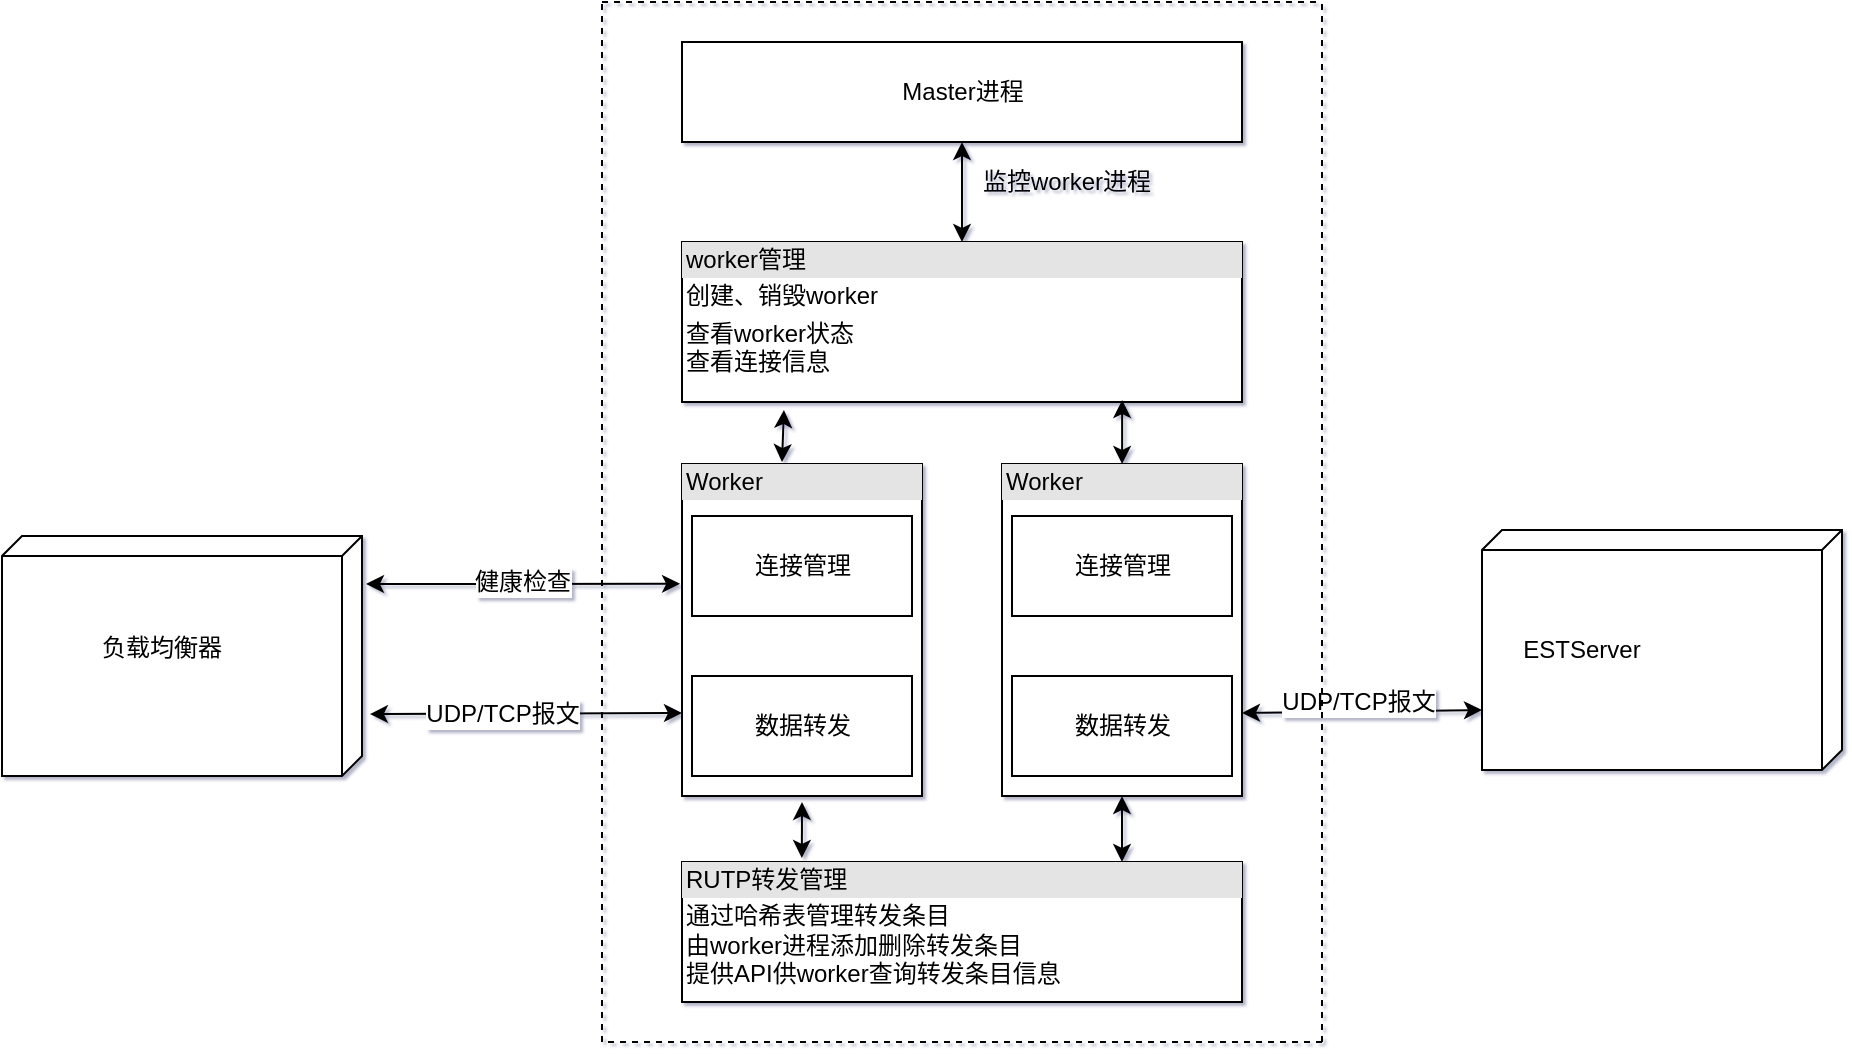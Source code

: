 <mxfile version="10.7.7" type="github"><diagram id="-9bf29eAVw2-J7C11IjU" name="Page-1"><mxGraphModel dx="529" dy="-114" grid="0" gridSize="10" guides="1" tooltips="0" connect="0" arrows="1" fold="1" page="1" pageScale="1" pageWidth="827" pageHeight="1169" math="0" shadow="1"><root><mxCell id="0"/><mxCell id="1" parent="0"/><mxCell id="MRelIzDnt0XDYrl03Ye9-9" value="Master进程" style="html=1;" vertex="1" parent="1"><mxGeometry x="280" y="290" width="280" height="50" as="geometry"/></mxCell><mxCell id="MRelIzDnt0XDYrl03Ye9-16" value="&lt;div style=&quot;box-sizing: border-box ; width: 100% ; background: #e4e4e4 ; padding: 2px&quot;&gt;worker管理&lt;/div&gt;&lt;table style=&quot;width: 100% ; font-size: 1em&quot; cellpadding=&quot;2&quot; cellspacing=&quot;0&quot;&gt;&lt;tbody&gt;&lt;tr&gt;&lt;td&gt;创建、销毁worker&lt;/td&gt;&lt;td&gt;&lt;/td&gt;&lt;/tr&gt;&lt;tr&gt;&lt;td&gt;查看worker状态&lt;br&gt;查看连接信息&lt;/td&gt;&lt;td&gt;&lt;br&gt;&lt;/td&gt;&lt;/tr&gt;&lt;tr&gt;&lt;td&gt;&lt;/td&gt;&lt;td&gt;&lt;br&gt;&lt;/td&gt;&lt;/tr&gt;&lt;/tbody&gt;&lt;/table&gt;" style="verticalAlign=top;align=left;overflow=fill;html=1;" vertex="1" parent="1"><mxGeometry x="280" y="390" width="280" height="80" as="geometry"/></mxCell><mxCell id="MRelIzDnt0XDYrl03Ye9-19" value="" style="endArrow=classic;startArrow=classic;html=1;entryX=0.5;entryY=1;entryDx=0;entryDy=0;" edge="1" parent="1" source="MRelIzDnt0XDYrl03Ye9-16" target="MRelIzDnt0XDYrl03Ye9-9"><mxGeometry width="50" height="50" relative="1" as="geometry"><mxPoint x="310" y="380" as="sourcePoint"/><mxPoint x="360" y="330" as="targetPoint"/></mxGeometry></mxCell><mxCell id="MRelIzDnt0XDYrl03Ye9-21" value="监控worker进程" style="text;html=1;strokeColor=none;fillColor=none;align=center;verticalAlign=middle;whiteSpace=wrap;rounded=0;" vertex="1" parent="1"><mxGeometry x="425" y="350" width="95" height="20" as="geometry"/></mxCell><mxCell id="MRelIzDnt0XDYrl03Ye9-22" value="&lt;div style=&quot;box-sizing: border-box ; width: 100% ; background: #e4e4e4 ; padding: 2px&quot;&gt;Worker&lt;/div&gt;&lt;table style=&quot;width: 100% ; font-size: 1em&quot; cellpadding=&quot;2&quot; cellspacing=&quot;0&quot;&gt;&lt;tbody&gt;&lt;tr&gt;&lt;td&gt;&lt;br&gt;&lt;/td&gt;&lt;td&gt;&lt;br&gt;&lt;/td&gt;&lt;/tr&gt;&lt;tr&gt;&lt;td&gt;&lt;br&gt;&lt;/td&gt;&lt;td&gt;&lt;br&gt;&lt;/td&gt;&lt;/tr&gt;&lt;tr&gt;&lt;td&gt;&lt;/td&gt;&lt;td&gt;&lt;br&gt;&lt;/td&gt;&lt;/tr&gt;&lt;/tbody&gt;&lt;/table&gt;" style="verticalAlign=top;align=left;overflow=fill;html=1;" vertex="1" parent="1"><mxGeometry x="280" y="501" width="120" height="166" as="geometry"/></mxCell><mxCell id="MRelIzDnt0XDYrl03Ye9-23" value="数据转发" style="html=1;" vertex="1" parent="1"><mxGeometry x="285" y="607" width="110" height="50" as="geometry"/></mxCell><mxCell id="MRelIzDnt0XDYrl03Ye9-24" value="连接管理" style="html=1;" vertex="1" parent="1"><mxGeometry x="285" y="527" width="110" height="50" as="geometry"/></mxCell><mxCell id="MRelIzDnt0XDYrl03Ye9-27" value="&lt;div style=&quot;box-sizing: border-box ; width: 100% ; background: #e4e4e4 ; padding: 2px&quot;&gt;Worker&lt;/div&gt;&lt;table style=&quot;width: 100% ; font-size: 1em&quot; cellpadding=&quot;2&quot; cellspacing=&quot;0&quot;&gt;&lt;tbody&gt;&lt;tr&gt;&lt;td&gt;&lt;br&gt;&lt;/td&gt;&lt;td&gt;&lt;br&gt;&lt;/td&gt;&lt;/tr&gt;&lt;tr&gt;&lt;td&gt;&lt;br&gt;&lt;/td&gt;&lt;td&gt;&lt;br&gt;&lt;/td&gt;&lt;/tr&gt;&lt;tr&gt;&lt;td&gt;&lt;/td&gt;&lt;td&gt;&lt;br&gt;&lt;/td&gt;&lt;/tr&gt;&lt;/tbody&gt;&lt;/table&gt;" style="verticalAlign=top;align=left;overflow=fill;html=1;" vertex="1" parent="1"><mxGeometry x="440" y="501" width="120" height="166" as="geometry"/></mxCell><mxCell id="MRelIzDnt0XDYrl03Ye9-28" value="数据转发" style="html=1;" vertex="1" parent="1"><mxGeometry x="445" y="607" width="110" height="50" as="geometry"/></mxCell><mxCell id="MRelIzDnt0XDYrl03Ye9-29" value="连接管理" style="html=1;" vertex="1" parent="1"><mxGeometry x="445" y="527" width="110" height="50" as="geometry"/></mxCell><mxCell id="MRelIzDnt0XDYrl03Ye9-30" value="" style="endArrow=classic;startArrow=classic;html=1;exitX=0.182;exitY=1.05;exitDx=0;exitDy=0;exitPerimeter=0;" edge="1" parent="1" source="MRelIzDnt0XDYrl03Ye9-16"><mxGeometry width="50" height="50" relative="1" as="geometry"><mxPoint x="340" y="480" as="sourcePoint"/><mxPoint x="330" y="500" as="targetPoint"/></mxGeometry></mxCell><mxCell id="MRelIzDnt0XDYrl03Ye9-31" value="" style="endArrow=classic;startArrow=classic;html=1;exitX=0.786;exitY=0.988;exitDx=0;exitDy=0;exitPerimeter=0;" edge="1" parent="1" source="MRelIzDnt0XDYrl03Ye9-16" target="MRelIzDnt0XDYrl03Ye9-27"><mxGeometry width="50" height="50" relative="1" as="geometry"><mxPoint x="280" y="740" as="sourcePoint"/><mxPoint x="330" y="690" as="targetPoint"/></mxGeometry></mxCell><mxCell id="MRelIzDnt0XDYrl03Ye9-32" value="&lt;div style=&quot;box-sizing: border-box ; width: 100% ; background: #e4e4e4 ; padding: 2px&quot;&gt;RUTP转发管理&lt;/div&gt;&lt;table style=&quot;width: 100% ; font-size: 1em&quot; cellpadding=&quot;2&quot; cellspacing=&quot;0&quot;&gt;&lt;tbody&gt;&lt;tr&gt;&lt;td&gt;通过哈希表管理转发条目&lt;br&gt;由worker进程添加删除转发条目&lt;br&gt;提供API供worker查询转发条目信息&lt;/td&gt;&lt;td&gt;&lt;br&gt;&lt;/td&gt;&lt;/tr&gt;&lt;tr&gt;&lt;td&gt;&lt;br&gt;&lt;/td&gt;&lt;td&gt;&lt;br&gt;&lt;/td&gt;&lt;/tr&gt;&lt;tr&gt;&lt;td&gt;&lt;/td&gt;&lt;td&gt;&lt;br&gt;&lt;/td&gt;&lt;/tr&gt;&lt;/tbody&gt;&lt;/table&gt;" style="verticalAlign=top;align=left;overflow=fill;html=1;" vertex="1" parent="1"><mxGeometry x="280" y="700" width="280" height="70" as="geometry"/></mxCell><mxCell id="MRelIzDnt0XDYrl03Ye9-33" value="" style="endArrow=classic;startArrow=classic;html=1;entryX=0.214;entryY=-0.029;entryDx=0;entryDy=0;entryPerimeter=0;" edge="1" parent="1" target="MRelIzDnt0XDYrl03Ye9-32"><mxGeometry width="50" height="50" relative="1" as="geometry"><mxPoint x="340" y="670" as="sourcePoint"/><mxPoint x="330" y="700" as="targetPoint"/></mxGeometry></mxCell><mxCell id="MRelIzDnt0XDYrl03Ye9-34" value="" style="endArrow=classic;startArrow=classic;html=1;exitX=0.5;exitY=1;exitDx=0;exitDy=0;" edge="1" parent="1" source="MRelIzDnt0XDYrl03Ye9-27"><mxGeometry width="50" height="50" relative="1" as="geometry"><mxPoint x="280" y="840" as="sourcePoint"/><mxPoint x="500" y="700" as="targetPoint"/></mxGeometry></mxCell><mxCell id="MRelIzDnt0XDYrl03Ye9-38" value="" style="verticalAlign=top;align=left;spacingTop=8;spacingLeft=2;spacingRight=12;shape=cube;size=10;direction=south;fontStyle=4;html=1;" vertex="1" parent="1"><mxGeometry x="-60" y="537" width="180" height="120" as="geometry"/></mxCell><mxCell id="MRelIzDnt0XDYrl03Ye9-39" value="负载均衡器" style="text;html=1;strokeColor=none;fillColor=none;align=center;verticalAlign=middle;whiteSpace=wrap;rounded=0;" vertex="1" parent="1"><mxGeometry x="-50" y="579" width="140" height="28" as="geometry"/></mxCell><mxCell id="MRelIzDnt0XDYrl03Ye9-58" value="" style="endArrow=classic;startArrow=classic;html=1;entryX=0;entryY=0.75;entryDx=0;entryDy=0;exitX=0.742;exitY=-0.022;exitDx=0;exitDy=0;exitPerimeter=0;" edge="1" parent="1" source="MRelIzDnt0XDYrl03Ye9-38" target="MRelIzDnt0XDYrl03Ye9-22"><mxGeometry width="50" height="50" relative="1" as="geometry"><mxPoint x="-60" y="840" as="sourcePoint"/><mxPoint x="-10" y="790" as="targetPoint"/></mxGeometry></mxCell><mxCell id="MRelIzDnt0XDYrl03Ye9-59" value="UDP/TCP报文" style="text;html=1;resizable=0;points=[];align=center;verticalAlign=middle;labelBackgroundColor=#ffffff;" vertex="1" connectable="0" parent="MRelIzDnt0XDYrl03Ye9-58"><mxGeometry x="-0.154" relative="1" as="geometry"><mxPoint as="offset"/></mxGeometry></mxCell><mxCell id="MRelIzDnt0XDYrl03Ye9-60" value="" style="endArrow=classic;startArrow=classic;html=1;entryX=-0.008;entryY=0.361;entryDx=0;entryDy=0;entryPerimeter=0;" edge="1" parent="1" target="MRelIzDnt0XDYrl03Ye9-22"><mxGeometry width="50" height="50" relative="1" as="geometry"><mxPoint x="122" y="561" as="sourcePoint"/><mxPoint x="70" y="380" as="targetPoint"/></mxGeometry></mxCell><mxCell id="MRelIzDnt0XDYrl03Ye9-61" value="健康检查" style="text;html=1;resizable=0;points=[];align=center;verticalAlign=middle;labelBackgroundColor=#ffffff;" vertex="1" connectable="0" parent="MRelIzDnt0XDYrl03Ye9-60"><mxGeometry x="-0.325" y="-1" relative="1" as="geometry"><mxPoint x="25" y="-2" as="offset"/></mxGeometry></mxCell><mxCell id="MRelIzDnt0XDYrl03Ye9-62" value="" style="verticalAlign=top;align=left;spacingTop=8;spacingLeft=2;spacingRight=12;shape=cube;size=10;direction=south;fontStyle=4;html=1;" vertex="1" parent="1"><mxGeometry x="680" y="534" width="180" height="120" as="geometry"/></mxCell><mxCell id="MRelIzDnt0XDYrl03Ye9-63" value="ESTServer" style="text;html=1;strokeColor=none;fillColor=none;align=center;verticalAlign=middle;whiteSpace=wrap;rounded=0;" vertex="1" parent="1"><mxGeometry x="710" y="584" width="40" height="20" as="geometry"/></mxCell><mxCell id="MRelIzDnt0XDYrl03Ye9-64" value="" style="endArrow=classic;startArrow=classic;html=1;exitX=1;exitY=0.75;exitDx=0;exitDy=0;entryX=0.75;entryY=1;entryDx=0;entryDy=0;entryPerimeter=0;" edge="1" parent="1" source="MRelIzDnt0XDYrl03Ye9-27" target="MRelIzDnt0XDYrl03Ye9-62"><mxGeometry width="50" height="50" relative="1" as="geometry"><mxPoint x="-60" y="840" as="sourcePoint"/><mxPoint x="-10" y="790" as="targetPoint"/></mxGeometry></mxCell><mxCell id="MRelIzDnt0XDYrl03Ye9-65" value="UDP/TCP报文" style="text;html=1;resizable=0;points=[];align=center;verticalAlign=middle;labelBackgroundColor=#ffffff;" vertex="1" connectable="0" parent="MRelIzDnt0XDYrl03Ye9-64"><mxGeometry x="-0.184" y="-2" relative="1" as="geometry"><mxPoint x="8.5" y="-7" as="offset"/></mxGeometry></mxCell><mxCell id="MRelIzDnt0XDYrl03Ye9-66" value="" style="endArrow=none;dashed=1;html=1;" edge="1" parent="1"><mxGeometry width="50" height="50" relative="1" as="geometry"><mxPoint x="240" y="790" as="sourcePoint"/><mxPoint x="240" y="270" as="targetPoint"/></mxGeometry></mxCell><mxCell id="MRelIzDnt0XDYrl03Ye9-67" value="" style="endArrow=none;dashed=1;html=1;" edge="1" parent="1"><mxGeometry width="50" height="50" relative="1" as="geometry"><mxPoint x="600" y="790" as="sourcePoint"/><mxPoint x="240" y="790" as="targetPoint"/></mxGeometry></mxCell><mxCell id="MRelIzDnt0XDYrl03Ye9-68" value="" style="endArrow=none;dashed=1;html=1;" edge="1" parent="1"><mxGeometry width="50" height="50" relative="1" as="geometry"><mxPoint x="240" y="270" as="sourcePoint"/><mxPoint x="600" y="270" as="targetPoint"/></mxGeometry></mxCell><mxCell id="MRelIzDnt0XDYrl03Ye9-69" value="" style="endArrow=none;dashed=1;html=1;" edge="1" parent="1"><mxGeometry width="50" height="50" relative="1" as="geometry"><mxPoint x="600" y="790" as="sourcePoint"/><mxPoint x="600" y="270" as="targetPoint"/></mxGeometry></mxCell></root></mxGraphModel></diagram></mxfile>